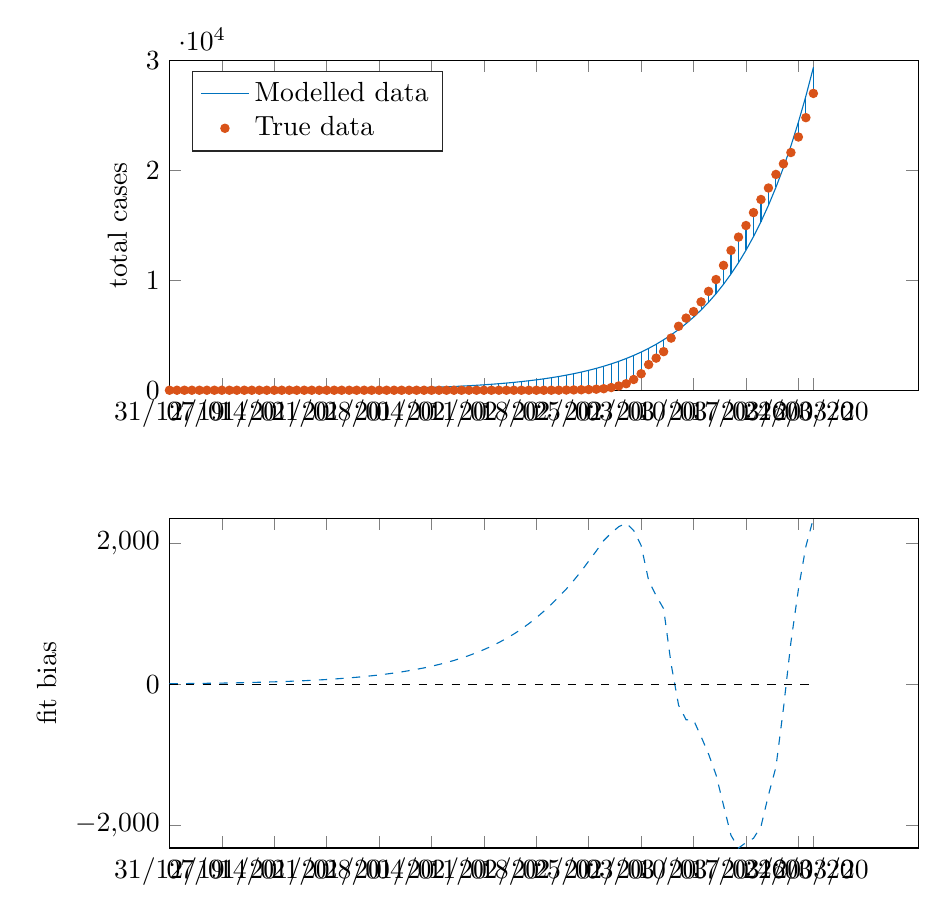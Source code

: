 % This file was created by matlab2tikz.
% Minimal pgfplots version: 1.3
%
\definecolor{mycolor1}{rgb}{0.0,0.447,0.741}%
\definecolor{mycolor2}{rgb}{0.85,0.325,0.098}%
%
\begin{tikzpicture}

\begin{axis}[%
width=9.509cm,
height=4.186cm,
at={(0cm,5.814cm)},
scale only axis,
xmin=0,
xmax=100,
xtick={0,7,14,21,28,35,42,49,56,63,70,77,84,86},
xticklabels={{31/12/19},{07/01/20},{14/01/20},{21/01/20},{28/01/20},{04/02/20},{11/02/20},{18/02/20},{25/02/20},{03/03/20},{10/03/20},{17/03/20},{24/03/20},{26/03/20}},
ymin=0,
ymax=30000,
ylabel={total cases},
legend style={at={(0.03,0.97)},anchor=north west,legend cell align=left,align=left,draw=white!15!black}
]
\addplot [color=mycolor1,solid]
  table[row sep=crcr]{%
0	10\\
1	11\\
2	12\\
3	13\\
4	15\\
5	16\\
6	18\\
7	19\\
8	21\\
9	23\\
10	25\\
11	28\\
12	31\\
13	34\\
14	37\\
15	40\\
16	44\\
17	49\\
18	53\\
19	59\\
20	64\\
21	70\\
22	77\\
23	85\\
24	93\\
25	102\\
26	112\\
27	123\\
28	135\\
29	148\\
30	162\\
31	178\\
32	196\\
33	215\\
34	235\\
35	258\\
36	284\\
37	311\\
38	341\\
39	375\\
40	411\\
41	451\\
42	495\\
43	543\\
44	596\\
45	654\\
46	717\\
47	787\\
48	864\\
49	948\\
50	1040\\
51	1141\\
52	1252\\
53	1374\\
54	1507\\
55	1654\\
56	1815\\
57	1991\\
58	2185\\
59	2397\\
60	2630\\
61	2886\\
62	3167\\
63	3475\\
64	3813\\
65	4183\\
66	4590\\
67	5037\\
68	5527\\
69	6064\\
70	6654\\
71	7301\\
72	8011\\
73	8790\\
74	9645\\
75	10583\\
76	11612\\
77	12742\\
78	13981\\
79	15341\\
80	16833\\
81	18470\\
82	20266\\
83	22237\\
84	24400\\
85	26773\\
86	29377\\
};
\addlegendentry{Modelled data};

\addplot[only marks,mark=*,mark options={},mark size=1.5pt,color=mycolor2] plot table[row sep=crcr,]{%
0	0\\
1	0\\
2	0\\
3	0\\
4	0\\
5	0\\
6	0\\
7	0\\
8	0\\
9	0\\
10	0\\
11	0\\
12	0\\
13	0\\
14	0\\
15	0\\
16	0\\
17	0\\
18	0\\
19	0\\
20	0\\
21	0\\
22	0\\
23	0\\
24	0\\
25	0\\
26	0\\
27	0\\
28	0\\
29	0\\
30	0\\
31	0\\
32	0\\
33	0\\
34	0\\
35	0\\
36	0\\
37	0\\
38	0\\
39	0\\
40	0\\
41	0\\
42	0\\
43	0\\
44	0\\
45	0\\
46	0\\
47	0\\
48	0\\
49	0\\
50	0\\
51	2\\
52	5\\
53	18\\
54	28\\
55	43\\
56	61\\
57	95\\
58	139\\
59	245\\
60	388\\
61	593\\
62	978\\
63	1501\\
64	2336\\
65	2922\\
66	3513\\
67	4747\\
68	5823\\
69	6566\\
70	7161\\
71	8042\\
72	9000\\
73	10075\\
74	11364\\
75	12729\\
76	13938\\
77	14991\\
78	16169\\
79	17361\\
80	18407\\
81	19644\\
82	20610\\
83	21638\\
84	23049\\
85	24811\\
86	27017\\
};
\addlegendentry{True data};

\addplot [color=mycolor1,solid,forget plot]
  table[row sep=crcr]{%
0	0\\
0	10\\
};
\addplot [color=mycolor1,solid,forget plot]
  table[row sep=crcr]{%
1	0\\
1	11\\
};
\addplot [color=mycolor1,solid,forget plot]
  table[row sep=crcr]{%
2	0\\
2	12\\
};
\addplot [color=mycolor1,solid,forget plot]
  table[row sep=crcr]{%
3	0\\
3	13\\
};
\addplot [color=mycolor1,solid,forget plot]
  table[row sep=crcr]{%
4	0\\
4	15\\
};
\addplot [color=mycolor1,solid,forget plot]
  table[row sep=crcr]{%
5	0\\
5	16\\
};
\addplot [color=mycolor1,solid,forget plot]
  table[row sep=crcr]{%
6	0\\
6	18\\
};
\addplot [color=mycolor1,solid,forget plot]
  table[row sep=crcr]{%
7	0\\
7	19\\
};
\addplot [color=mycolor1,solid,forget plot]
  table[row sep=crcr]{%
8	0\\
8	21\\
};
\addplot [color=mycolor1,solid,forget plot]
  table[row sep=crcr]{%
9	0\\
9	23\\
};
\addplot [color=mycolor1,solid,forget plot]
  table[row sep=crcr]{%
10	0\\
10	25\\
};
\addplot [color=mycolor1,solid,forget plot]
  table[row sep=crcr]{%
11	0\\
11	28\\
};
\addplot [color=mycolor1,solid,forget plot]
  table[row sep=crcr]{%
12	0\\
12	31\\
};
\addplot [color=mycolor1,solid,forget plot]
  table[row sep=crcr]{%
13	0\\
13	34\\
};
\addplot [color=mycolor1,solid,forget plot]
  table[row sep=crcr]{%
14	0\\
14	37\\
};
\addplot [color=mycolor1,solid,forget plot]
  table[row sep=crcr]{%
15	0\\
15	40\\
};
\addplot [color=mycolor1,solid,forget plot]
  table[row sep=crcr]{%
16	0\\
16	44\\
};
\addplot [color=mycolor1,solid,forget plot]
  table[row sep=crcr]{%
17	0\\
17	49\\
};
\addplot [color=mycolor1,solid,forget plot]
  table[row sep=crcr]{%
18	0\\
18	53\\
};
\addplot [color=mycolor1,solid,forget plot]
  table[row sep=crcr]{%
19	0\\
19	59\\
};
\addplot [color=mycolor1,solid,forget plot]
  table[row sep=crcr]{%
20	0\\
20	64\\
};
\addplot [color=mycolor1,solid,forget plot]
  table[row sep=crcr]{%
21	0\\
21	70\\
};
\addplot [color=mycolor1,solid,forget plot]
  table[row sep=crcr]{%
22	0\\
22	77\\
};
\addplot [color=mycolor1,solid,forget plot]
  table[row sep=crcr]{%
23	0\\
23	85\\
};
\addplot [color=mycolor1,solid,forget plot]
  table[row sep=crcr]{%
24	0\\
24	93\\
};
\addplot [color=mycolor1,solid,forget plot]
  table[row sep=crcr]{%
25	0\\
25	102\\
};
\addplot [color=mycolor1,solid,forget plot]
  table[row sep=crcr]{%
26	0\\
26	112\\
};
\addplot [color=mycolor1,solid,forget plot]
  table[row sep=crcr]{%
27	0\\
27	123\\
};
\addplot [color=mycolor1,solid,forget plot]
  table[row sep=crcr]{%
28	0\\
28	135\\
};
\addplot [color=mycolor1,solid,forget plot]
  table[row sep=crcr]{%
29	0\\
29	148\\
};
\addplot [color=mycolor1,solid,forget plot]
  table[row sep=crcr]{%
30	0\\
30	162\\
};
\addplot [color=mycolor1,solid,forget plot]
  table[row sep=crcr]{%
31	0\\
31	178\\
};
\addplot [color=mycolor1,solid,forget plot]
  table[row sep=crcr]{%
32	0\\
32	196\\
};
\addplot [color=mycolor1,solid,forget plot]
  table[row sep=crcr]{%
33	0\\
33	215\\
};
\addplot [color=mycolor1,solid,forget plot]
  table[row sep=crcr]{%
34	0\\
34	235\\
};
\addplot [color=mycolor1,solid,forget plot]
  table[row sep=crcr]{%
35	0\\
35	258\\
};
\addplot [color=mycolor1,solid,forget plot]
  table[row sep=crcr]{%
36	0\\
36	284\\
};
\addplot [color=mycolor1,solid,forget plot]
  table[row sep=crcr]{%
37	0\\
37	311\\
};
\addplot [color=mycolor1,solid,forget plot]
  table[row sep=crcr]{%
38	0\\
38	341\\
};
\addplot [color=mycolor1,solid,forget plot]
  table[row sep=crcr]{%
39	0\\
39	375\\
};
\addplot [color=mycolor1,solid,forget plot]
  table[row sep=crcr]{%
40	0\\
40	411\\
};
\addplot [color=mycolor1,solid,forget plot]
  table[row sep=crcr]{%
41	0\\
41	451\\
};
\addplot [color=mycolor1,solid,forget plot]
  table[row sep=crcr]{%
42	0\\
42	495\\
};
\addplot [color=mycolor1,solid,forget plot]
  table[row sep=crcr]{%
43	0\\
43	543\\
};
\addplot [color=mycolor1,solid,forget plot]
  table[row sep=crcr]{%
44	0\\
44	596\\
};
\addplot [color=mycolor1,solid,forget plot]
  table[row sep=crcr]{%
45	0\\
45	654\\
};
\addplot [color=mycolor1,solid,forget plot]
  table[row sep=crcr]{%
46	0\\
46	717\\
};
\addplot [color=mycolor1,solid,forget plot]
  table[row sep=crcr]{%
47	0\\
47	787\\
};
\addplot [color=mycolor1,solid,forget plot]
  table[row sep=crcr]{%
48	0\\
48	864\\
};
\addplot [color=mycolor1,solid,forget plot]
  table[row sep=crcr]{%
49	0\\
49	948\\
};
\addplot [color=mycolor1,solid,forget plot]
  table[row sep=crcr]{%
50	0\\
50	1040\\
};
\addplot [color=mycolor1,solid,forget plot]
  table[row sep=crcr]{%
51	2\\
51	1141\\
};
\addplot [color=mycolor1,solid,forget plot]
  table[row sep=crcr]{%
52	5\\
52	1252\\
};
\addplot [color=mycolor1,solid,forget plot]
  table[row sep=crcr]{%
53	18\\
53	1374\\
};
\addplot [color=mycolor1,solid,forget plot]
  table[row sep=crcr]{%
54	28\\
54	1507\\
};
\addplot [color=mycolor1,solid,forget plot]
  table[row sep=crcr]{%
55	43\\
55	1654\\
};
\addplot [color=mycolor1,solid,forget plot]
  table[row sep=crcr]{%
56	61\\
56	1815\\
};
\addplot [color=mycolor1,solid,forget plot]
  table[row sep=crcr]{%
57	95\\
57	1991\\
};
\addplot [color=mycolor1,solid,forget plot]
  table[row sep=crcr]{%
58	139\\
58	2185\\
};
\addplot [color=mycolor1,solid,forget plot]
  table[row sep=crcr]{%
59	245\\
59	2397\\
};
\addplot [color=mycolor1,solid,forget plot]
  table[row sep=crcr]{%
60	388\\
60	2630\\
};
\addplot [color=mycolor1,solid,forget plot]
  table[row sep=crcr]{%
61	593\\
61	2886\\
};
\addplot [color=mycolor1,solid,forget plot]
  table[row sep=crcr]{%
62	978\\
62	3167\\
};
\addplot [color=mycolor1,solid,forget plot]
  table[row sep=crcr]{%
63	1501\\
63	3475\\
};
\addplot [color=mycolor1,solid,forget plot]
  table[row sep=crcr]{%
64	2336\\
64	3813\\
};
\addplot [color=mycolor1,solid,forget plot]
  table[row sep=crcr]{%
65	2922\\
65	4183\\
};
\addplot [color=mycolor1,solid,forget plot]
  table[row sep=crcr]{%
66	3513\\
66	4590\\
};
\addplot [color=mycolor1,solid,forget plot]
  table[row sep=crcr]{%
67	4747\\
67	5037\\
};
\addplot [color=mycolor1,solid,forget plot]
  table[row sep=crcr]{%
68	5823\\
68	5527\\
};
\addplot [color=mycolor1,solid,forget plot]
  table[row sep=crcr]{%
69	6566\\
69	6064\\
};
\addplot [color=mycolor1,solid,forget plot]
  table[row sep=crcr]{%
70	7161\\
70	6654\\
};
\addplot [color=mycolor1,solid,forget plot]
  table[row sep=crcr]{%
71	8042\\
71	7301\\
};
\addplot [color=mycolor1,solid,forget plot]
  table[row sep=crcr]{%
72	9000\\
72	8011\\
};
\addplot [color=mycolor1,solid,forget plot]
  table[row sep=crcr]{%
73	10075\\
73	8790\\
};
\addplot [color=mycolor1,solid,forget plot]
  table[row sep=crcr]{%
74	11364\\
74	9645\\
};
\addplot [color=mycolor1,solid,forget plot]
  table[row sep=crcr]{%
75	12729\\
75	10583\\
};
\addplot [color=mycolor1,solid,forget plot]
  table[row sep=crcr]{%
76	13938\\
76	11612\\
};
\addplot [color=mycolor1,solid,forget plot]
  table[row sep=crcr]{%
77	14991\\
77	12742\\
};
\addplot [color=mycolor1,solid,forget plot]
  table[row sep=crcr]{%
78	16169\\
78	13981\\
};
\addplot [color=mycolor1,solid,forget plot]
  table[row sep=crcr]{%
79	17361\\
79	15341\\
};
\addplot [color=mycolor1,solid,forget plot]
  table[row sep=crcr]{%
80	18407\\
80	16833\\
};
\addplot [color=mycolor1,solid,forget plot]
  table[row sep=crcr]{%
81	19644\\
81	18470\\
};
\addplot [color=mycolor1,solid,forget plot]
  table[row sep=crcr]{%
82	20610\\
82	20266\\
};
\addplot [color=mycolor1,solid,forget plot]
  table[row sep=crcr]{%
83	21638\\
83	22237\\
};
\addplot [color=mycolor1,solid,forget plot]
  table[row sep=crcr]{%
84	23049\\
84	24400\\
};
\addplot [color=mycolor1,solid,forget plot]
  table[row sep=crcr]{%
85	24811\\
85	26773\\
};
\addplot [color=mycolor1,solid,forget plot]
  table[row sep=crcr]{%
86	27017\\
86	29377\\
};
\end{axis}

\begin{axis}[%
width=9.509cm,
height=4.186cm,
at={(0cm,0cm)},
scale only axis,
xmin=0,
xmax=100,
xtick={0,7,14,21,28,35,42,49,56,63,70,77,84,86},
xticklabels={{31/12/19},{07/01/20},{14/01/20},{21/01/20},{28/01/20},{04/02/20},{11/02/20},{18/02/20},{25/02/20},{03/03/20},{10/03/20},{17/03/20},{24/03/20},{26/03/20}},
ymin=-2326,
ymax=2360,
ylabel={fit bias},
legend style={legend cell align=left,align=left,draw=white!15!black}
]
\addplot [color=mycolor1,dashed,forget plot]
  table[row sep=crcr]{%
0	10\\
1	11\\
2	12\\
3	13\\
4	15\\
5	16\\
6	18\\
7	19\\
8	21\\
9	23\\
10	25\\
11	28\\
12	31\\
13	34\\
14	37\\
15	40\\
16	44\\
17	49\\
18	53\\
19	59\\
20	64\\
21	70\\
22	77\\
23	85\\
24	93\\
25	102\\
26	112\\
27	123\\
28	135\\
29	148\\
30	162\\
31	178\\
32	196\\
33	215\\
34	235\\
35	258\\
36	284\\
37	311\\
38	341\\
39	375\\
40	411\\
41	451\\
42	495\\
43	543\\
44	596\\
45	654\\
46	717\\
47	787\\
48	864\\
49	948\\
50	1040\\
51	1139\\
52	1247\\
53	1356\\
54	1479\\
55	1611\\
56	1754\\
57	1896\\
58	2046\\
59	2152\\
60	2242\\
61	2293\\
62	2189\\
63	1974\\
64	1477\\
65	1261\\
66	1077\\
67	290\\
68	-296\\
69	-502\\
70	-507\\
71	-741\\
72	-989\\
73	-1285\\
74	-1719\\
75	-2146\\
76	-2326\\
77	-2249\\
78	-2188\\
79	-2020\\
80	-1574\\
81	-1174\\
82	-344\\
83	599\\
84	1351\\
85	1962\\
86	2360\\
};
\addplot [color=black,dashed,forget plot]
  table[row sep=crcr]{%
0	0\\
86	0\\
};
\end{axis}
\end{tikzpicture}%